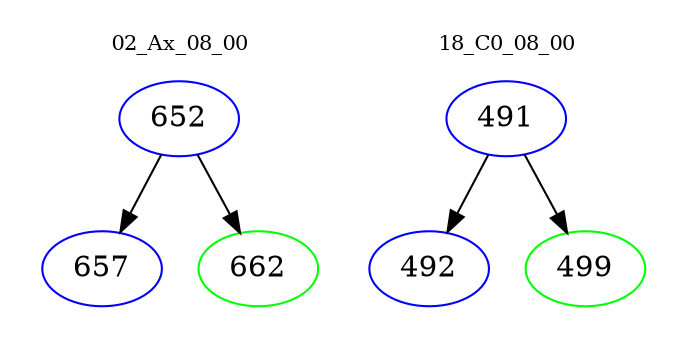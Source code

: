 digraph{
subgraph cluster_0 {
color = white
label = "02_Ax_08_00";
fontsize=10;
T0_652 [label="652", color="blue"]
T0_652 -> T0_657 [color="black"]
T0_657 [label="657", color="blue"]
T0_652 -> T0_662 [color="black"]
T0_662 [label="662", color="green"]
}
subgraph cluster_1 {
color = white
label = "18_C0_08_00";
fontsize=10;
T1_491 [label="491", color="blue"]
T1_491 -> T1_492 [color="black"]
T1_492 [label="492", color="blue"]
T1_491 -> T1_499 [color="black"]
T1_499 [label="499", color="green"]
}
}
